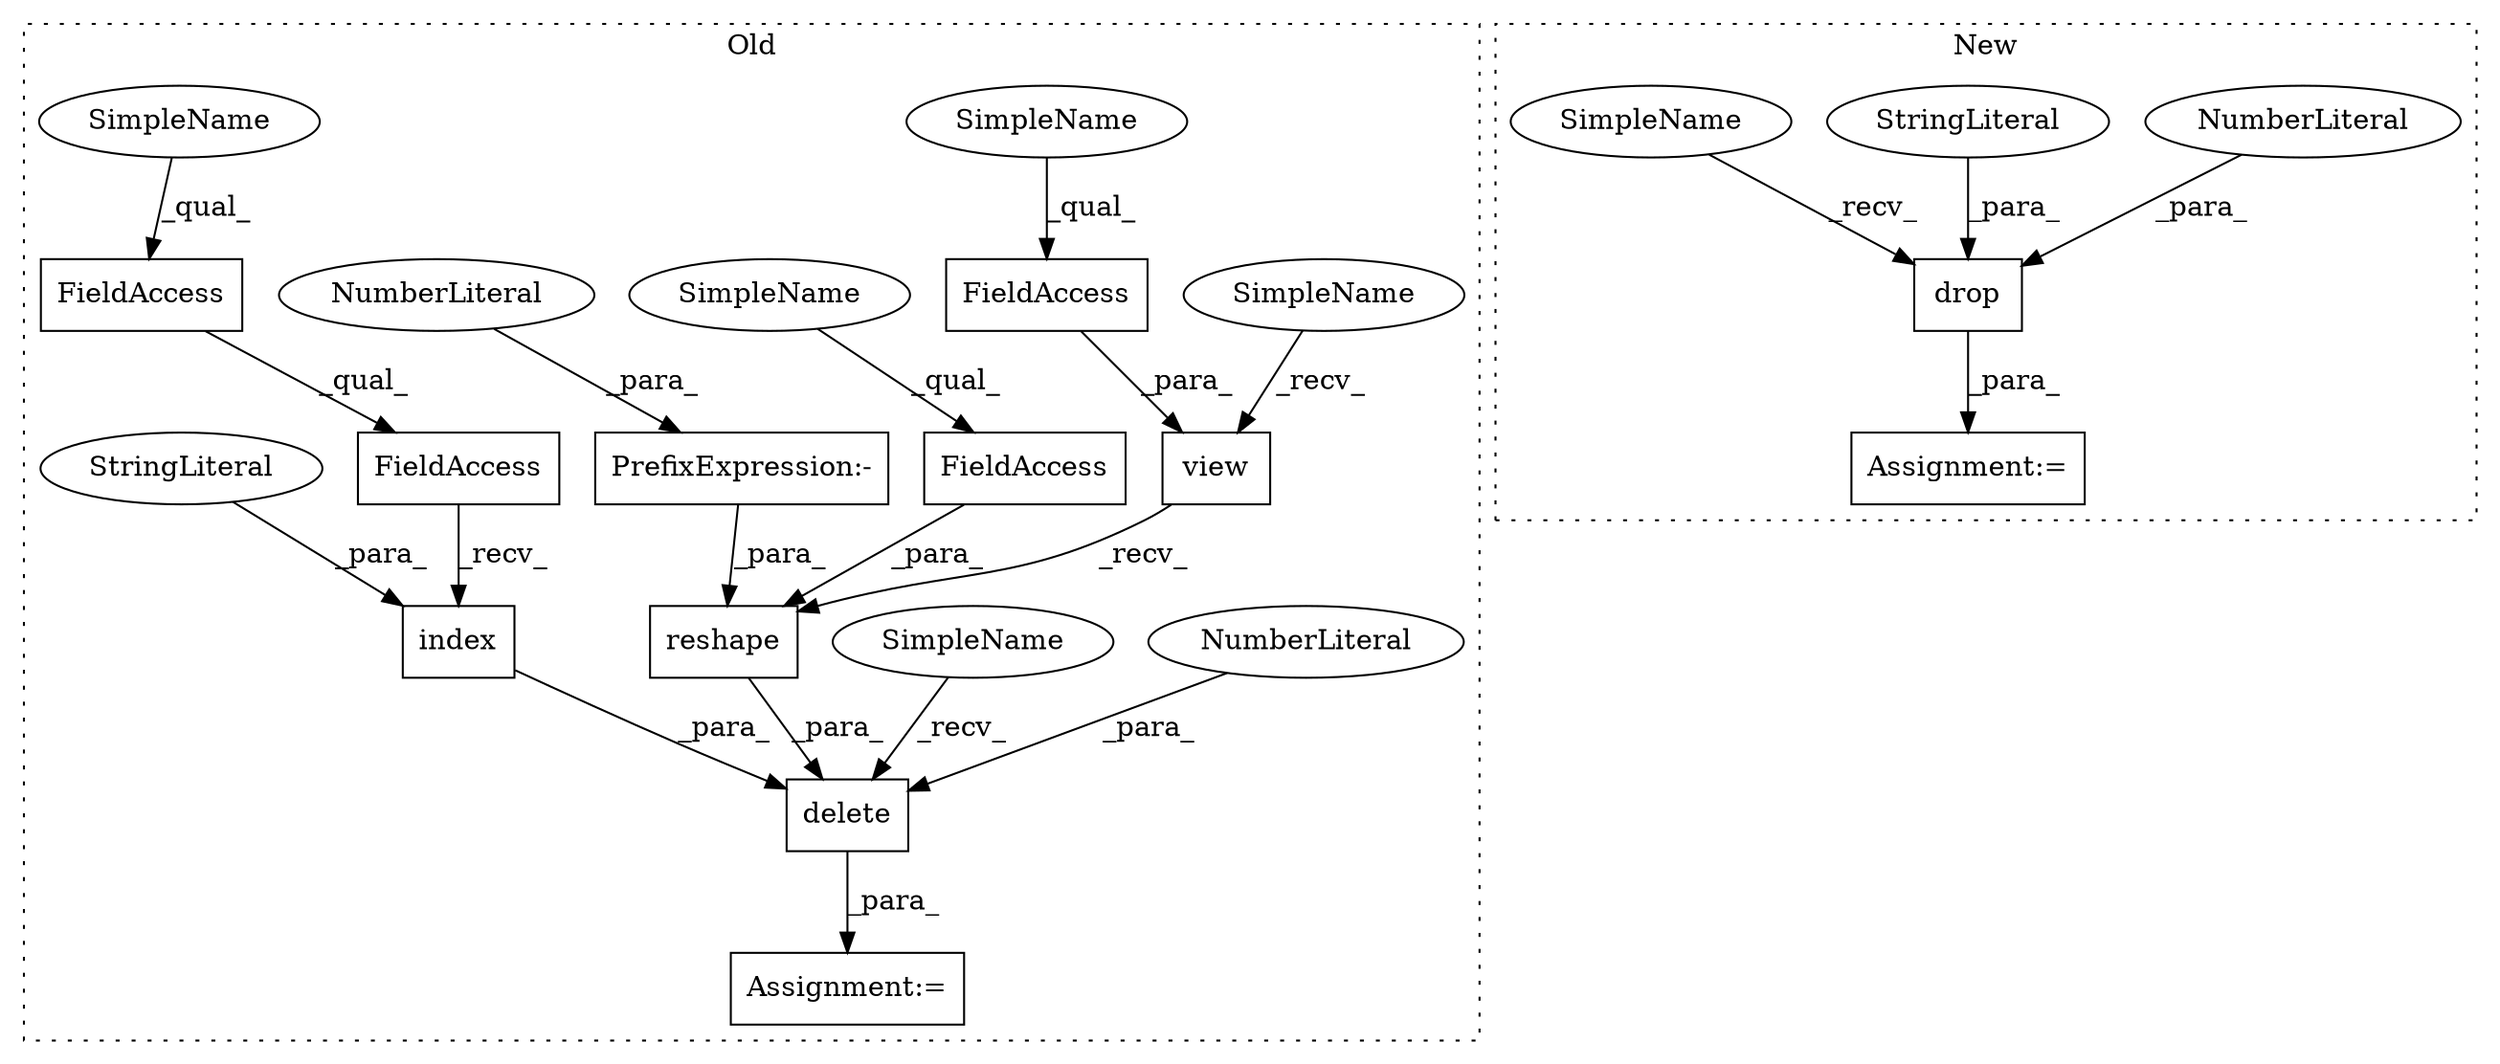 digraph G {
subgraph cluster0 {
1 [label="view" a="32" s="471,489" l="5,1" shape="box"];
4 [label="Assignment:=" a="7" s="447" l="1" shape="box"];
5 [label="PrefixExpression:-" a="38" s="514" l="1" shape="box"];
6 [label="NumberLiteral" a="34" s="515" l="1" shape="ellipse"];
7 [label="delete" a="32" s="454,556" l="7,1" shape="box"];
8 [label="NumberLiteral" a="34" s="555" l="1" shape="ellipse"];
10 [label="FieldAccess" a="22" s="476" l="13" shape="box"];
11 [label="FieldAccess" a="22" s="518" l="15" shape="box"];
12 [label="FieldAccess" a="22" s="499" l="14" shape="box"];
13 [label="FieldAccess" a="22" s="518" l="21" shape="box"];
14 [label="index" a="32" s="540,553" l="6,1" shape="box"];
15 [label="reshape" a="32" s="491,516" l="8,1" shape="box"];
16 [label="StringLiteral" a="45" s="546" l="7" shape="ellipse"];
18 [label="SimpleName" a="42" s="476" l="5" shape="ellipse"];
19 [label="SimpleName" a="42" s="448" l="5" shape="ellipse"];
20 [label="SimpleName" a="42" s="461" l="9" shape="ellipse"];
21 [label="SimpleName" a="42" s="499" l="9" shape="ellipse"];
22 [label="SimpleName" a="42" s="518" l="9" shape="ellipse"];
label = "Old";
style="dotted";
}
subgraph cluster1 {
2 [label="drop" a="32" s="472,487" l="5,1" shape="box"];
3 [label="Assignment:=" a="7" s="461" l="1" shape="box"];
9 [label="NumberLiteral" a="34" s="486" l="1" shape="ellipse"];
17 [label="StringLiteral" a="45" s="477" l="8" shape="ellipse"];
23 [label="SimpleName" a="42" s="462" l="9" shape="ellipse"];
label = "New";
style="dotted";
}
1 -> 15 [label="_recv_"];
2 -> 3 [label="_para_"];
5 -> 15 [label="_para_"];
6 -> 5 [label="_para_"];
7 -> 4 [label="_para_"];
8 -> 7 [label="_para_"];
9 -> 2 [label="_para_"];
10 -> 1 [label="_para_"];
11 -> 13 [label="_qual_"];
12 -> 15 [label="_para_"];
13 -> 14 [label="_recv_"];
14 -> 7 [label="_para_"];
15 -> 7 [label="_para_"];
16 -> 14 [label="_para_"];
17 -> 2 [label="_para_"];
18 -> 10 [label="_qual_"];
19 -> 7 [label="_recv_"];
20 -> 1 [label="_recv_"];
21 -> 12 [label="_qual_"];
22 -> 11 [label="_qual_"];
23 -> 2 [label="_recv_"];
}